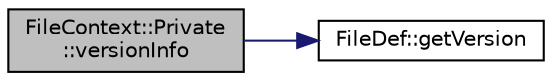 digraph "FileContext::Private::versionInfo"
{
 // LATEX_PDF_SIZE
  edge [fontname="Helvetica",fontsize="10",labelfontname="Helvetica",labelfontsize="10"];
  node [fontname="Helvetica",fontsize="10",shape=record];
  rankdir="LR";
  Node1 [label="FileContext::Private\l::versionInfo",height=0.2,width=0.4,color="black", fillcolor="grey75", style="filled", fontcolor="black",tooltip=" "];
  Node1 -> Node2 [color="midnightblue",fontsize="10",style="solid",fontname="Helvetica"];
  Node2 [label="FileDef::getVersion",height=0.2,width=0.4,color="black", fillcolor="white", style="filled",URL="$classFileDef.html#a353a4bb7664cfaab3696138993aab820",tooltip=" "];
}
